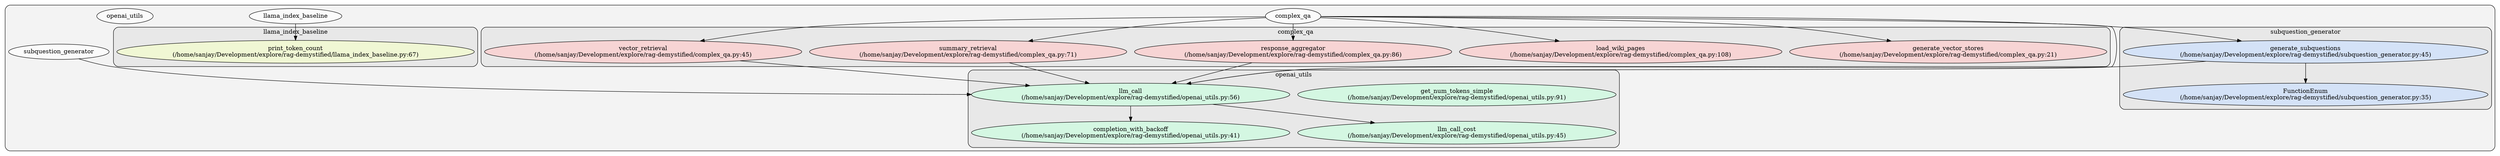 digraph G {
    graph [rankdir=TB, clusterrank="local"];
    subgraph cluster_G {

        graph [style="filled,rounded", fillcolor="#80808018", label=""];
        complex_qa [label="complex_qa", style="filled", fillcolor="#ffffffb2", fontcolor="#000000", group="0"];
        llama_index_baseline [label="llama_index_baseline", style="filled", fillcolor="#ffffffb2", fontcolor="#000000", group="1"];
        openai_utils [label="openai_utils", style="filled", fillcolor="#ffffffb2", fontcolor="#000000", group="2"];
        subquestion_generator [label="subquestion_generator", style="filled", fillcolor="#ffffffb2", fontcolor="#000000", group="3"];
        subgraph cluster_complex_qa {

            graph [style="filled,rounded", fillcolor="#80808018", label="complex_qa"];
            complex_qa__generate_vector_stores [label="generate_vector_stores\n(/home/sanjay/Development/explore/rag-demystified/complex_qa.py:21)", style="filled", fillcolor="#feccccb2", fontcolor="#000000", group="0"];
            complex_qa__load_wiki_pages [label="load_wiki_pages\n(/home/sanjay/Development/explore/rag-demystified/complex_qa.py:108)", style="filled", fillcolor="#feccccb2", fontcolor="#000000", group="0"];
            complex_qa__response_aggregator [label="response_aggregator\n(/home/sanjay/Development/explore/rag-demystified/complex_qa.py:86)", style="filled", fillcolor="#feccccb2", fontcolor="#000000", group="0"];
            complex_qa__summary_retrieval [label="summary_retrieval\n(/home/sanjay/Development/explore/rag-demystified/complex_qa.py:71)", style="filled", fillcolor="#feccccb2", fontcolor="#000000", group="0"];
            complex_qa__vector_retrieval [label="vector_retrieval\n(/home/sanjay/Development/explore/rag-demystified/complex_qa.py:45)", style="filled", fillcolor="#feccccb2", fontcolor="#000000", group="0"];
        }
        subgraph cluster_llama_index_baseline {

            graph [style="filled,rounded", fillcolor="#80808018", label="llama_index_baseline"];
            llama_index_baseline__print_token_count [label="print_token_count\n(/home/sanjay/Development/explore/rag-demystified/llama_index_baseline.py:67)", style="filled", fillcolor="#f4feccb2", fontcolor="#000000", group="1"];
        }
        subgraph cluster_openai_utils {

            graph [style="filled,rounded", fillcolor="#80808018", label="openai_utils"];
            openai_utils__completion_with_backoff [label="completion_with_backoff\n(/home/sanjay/Development/explore/rag-demystified/openai_utils.py:41)", style="filled", fillcolor="#ccfee0b2", fontcolor="#000000", group="2"];
            openai_utils__get_num_tokens_simple [label="get_num_tokens_simple\n(/home/sanjay/Development/explore/rag-demystified/openai_utils.py:91)", style="filled", fillcolor="#ccfee0b2", fontcolor="#000000", group="2"];
            openai_utils__llm_call [label="llm_call\n(/home/sanjay/Development/explore/rag-demystified/openai_utils.py:56)", style="filled", fillcolor="#ccfee0b2", fontcolor="#000000", group="2"];
            openai_utils__llm_call_cost [label="llm_call_cost\n(/home/sanjay/Development/explore/rag-demystified/openai_utils.py:45)", style="filled", fillcolor="#ccfee0b2", fontcolor="#000000", group="2"];
        }
        subgraph cluster_subquestion_generator {

            graph [style="filled,rounded", fillcolor="#80808018", label="subquestion_generator"];
            subquestion_generator__FunctionEnum [label="FunctionEnum\n(/home/sanjay/Development/explore/rag-demystified/subquestion_generator.py:35)", style="filled", fillcolor="#cce0feb2", fontcolor="#000000", group="3"];
            subquestion_generator__generate_subquestions [label="generate_subquestions\n(/home/sanjay/Development/explore/rag-demystified/subquestion_generator.py:45)", style="filled", fillcolor="#cce0feb2", fontcolor="#000000", group="3"];
        }
    }
        openai_utils__llm_call -> openai_utils__completion_with_backoff [style="solid",  color="#000000"];
        openai_utils__llm_call -> openai_utils__llm_call_cost [style="solid",  color="#000000"];
        llama_index_baseline -> llama_index_baseline__print_token_count [style="solid",  color="#000000"];
        complex_qa -> complex_qa__response_aggregator [style="solid",  color="#000000"];
        complex_qa -> subquestion_generator__generate_subquestions [style="solid",  color="#000000"];
        complex_qa -> complex_qa__load_wiki_pages [style="solid",  color="#000000"];
        complex_qa -> complex_qa__vector_retrieval [style="solid",  color="#000000"];
        complex_qa -> complex_qa__summary_retrieval [style="solid",  color="#000000"];
        complex_qa -> openai_utils__llm_call [style="solid",  color="#000000"];
        complex_qa -> complex_qa__generate_vector_stores [style="solid",  color="#000000"];
        complex_qa__vector_retrieval -> openai_utils__llm_call [style="solid",  color="#000000"];
        complex_qa__summary_retrieval -> openai_utils__llm_call [style="solid",  color="#000000"];
        complex_qa__response_aggregator -> openai_utils__llm_call [style="solid",  color="#000000"];
        subquestion_generator -> openai_utils__llm_call [style="solid",  color="#000000"];
        subquestion_generator__generate_subquestions -> subquestion_generator__FunctionEnum [style="solid",  color="#000000"];
        subquestion_generator__generate_subquestions -> openai_utils__llm_call [style="solid",  color="#000000"];
    }
